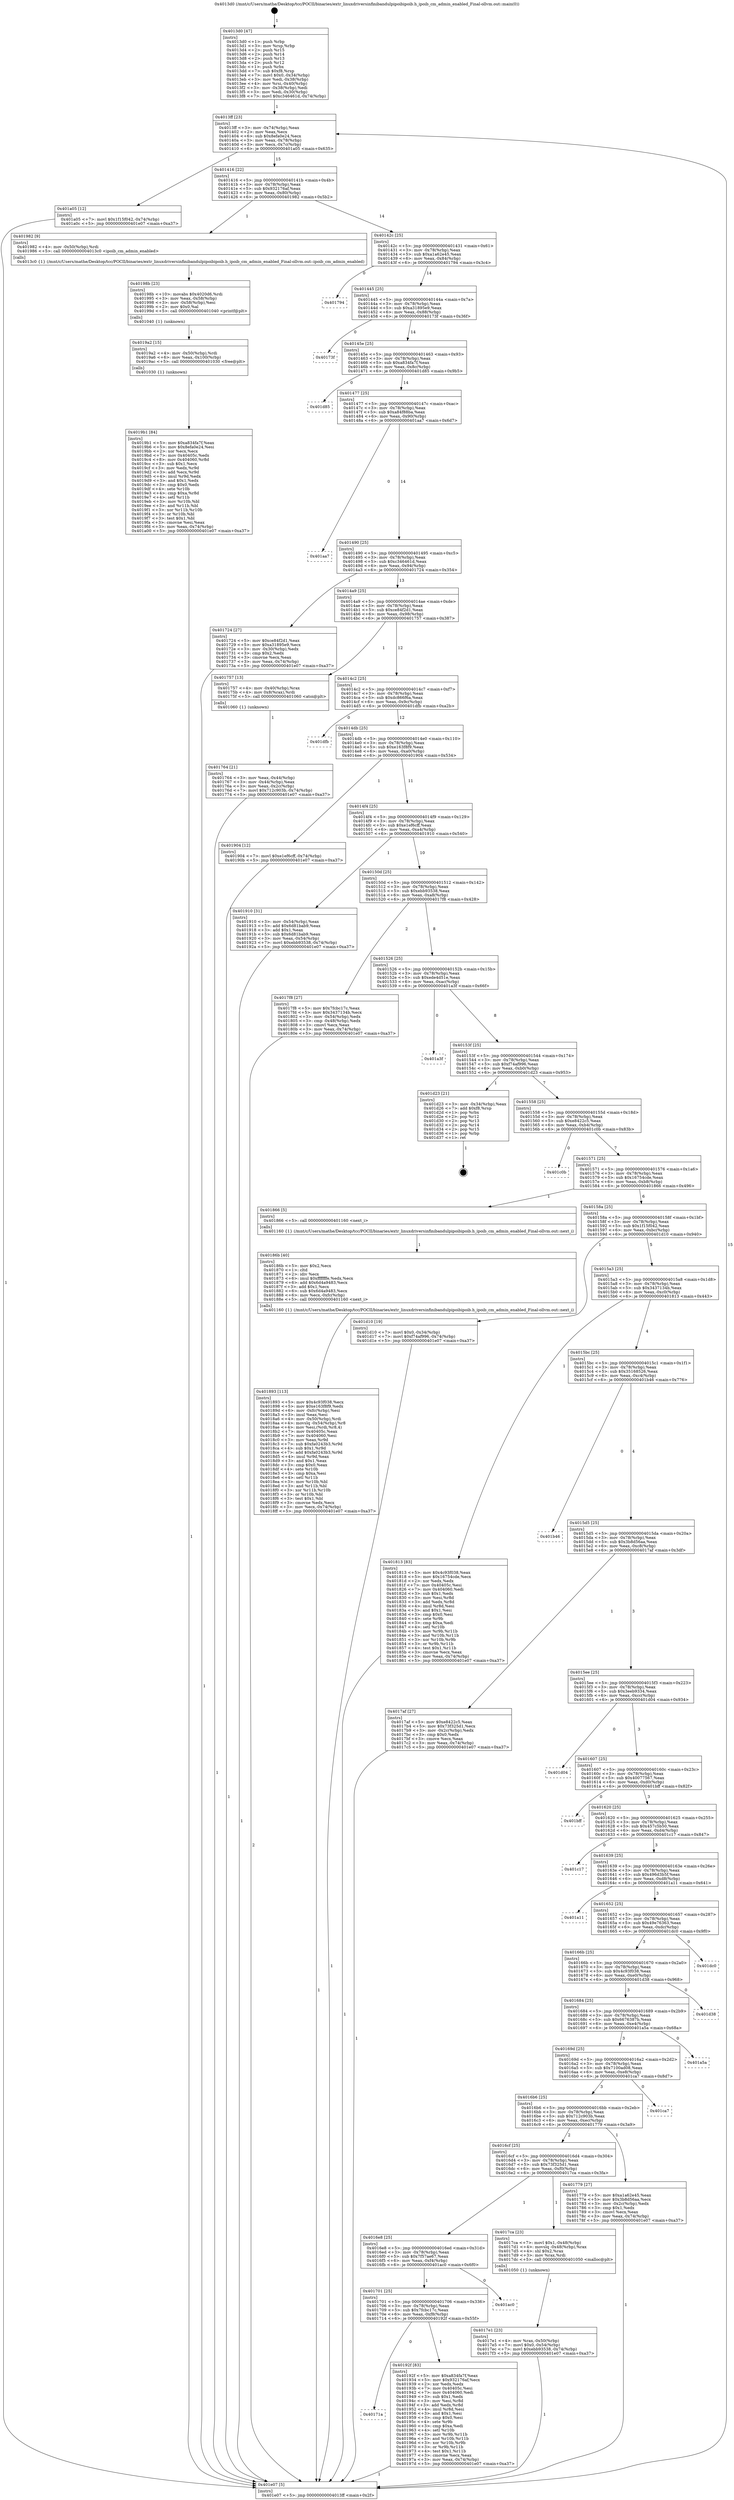 digraph "0x4013d0" {
  label = "0x4013d0 (/mnt/c/Users/mathe/Desktop/tcc/POCII/binaries/extr_linuxdriversinfinibandulpipoibipoib.h_ipoib_cm_admin_enabled_Final-ollvm.out::main(0))"
  labelloc = "t"
  node[shape=record]

  Entry [label="",width=0.3,height=0.3,shape=circle,fillcolor=black,style=filled]
  "0x4013ff" [label="{
     0x4013ff [23]\l
     | [instrs]\l
     &nbsp;&nbsp;0x4013ff \<+3\>: mov -0x74(%rbp),%eax\l
     &nbsp;&nbsp;0x401402 \<+2\>: mov %eax,%ecx\l
     &nbsp;&nbsp;0x401404 \<+6\>: sub $0x8efa0e24,%ecx\l
     &nbsp;&nbsp;0x40140a \<+3\>: mov %eax,-0x78(%rbp)\l
     &nbsp;&nbsp;0x40140d \<+3\>: mov %ecx,-0x7c(%rbp)\l
     &nbsp;&nbsp;0x401410 \<+6\>: je 0000000000401a05 \<main+0x635\>\l
  }"]
  "0x401a05" [label="{
     0x401a05 [12]\l
     | [instrs]\l
     &nbsp;&nbsp;0x401a05 \<+7\>: movl $0x1f15f042,-0x74(%rbp)\l
     &nbsp;&nbsp;0x401a0c \<+5\>: jmp 0000000000401e07 \<main+0xa37\>\l
  }"]
  "0x401416" [label="{
     0x401416 [22]\l
     | [instrs]\l
     &nbsp;&nbsp;0x401416 \<+5\>: jmp 000000000040141b \<main+0x4b\>\l
     &nbsp;&nbsp;0x40141b \<+3\>: mov -0x78(%rbp),%eax\l
     &nbsp;&nbsp;0x40141e \<+5\>: sub $0x932176af,%eax\l
     &nbsp;&nbsp;0x401423 \<+3\>: mov %eax,-0x80(%rbp)\l
     &nbsp;&nbsp;0x401426 \<+6\>: je 0000000000401982 \<main+0x5b2\>\l
  }"]
  Exit [label="",width=0.3,height=0.3,shape=circle,fillcolor=black,style=filled,peripheries=2]
  "0x401982" [label="{
     0x401982 [9]\l
     | [instrs]\l
     &nbsp;&nbsp;0x401982 \<+4\>: mov -0x50(%rbp),%rdi\l
     &nbsp;&nbsp;0x401986 \<+5\>: call 00000000004013c0 \<ipoib_cm_admin_enabled\>\l
     | [calls]\l
     &nbsp;&nbsp;0x4013c0 \{1\} (/mnt/c/Users/mathe/Desktop/tcc/POCII/binaries/extr_linuxdriversinfinibandulpipoibipoib.h_ipoib_cm_admin_enabled_Final-ollvm.out::ipoib_cm_admin_enabled)\l
  }"]
  "0x40142c" [label="{
     0x40142c [25]\l
     | [instrs]\l
     &nbsp;&nbsp;0x40142c \<+5\>: jmp 0000000000401431 \<main+0x61\>\l
     &nbsp;&nbsp;0x401431 \<+3\>: mov -0x78(%rbp),%eax\l
     &nbsp;&nbsp;0x401434 \<+5\>: sub $0xa1a62e45,%eax\l
     &nbsp;&nbsp;0x401439 \<+6\>: mov %eax,-0x84(%rbp)\l
     &nbsp;&nbsp;0x40143f \<+6\>: je 0000000000401794 \<main+0x3c4\>\l
  }"]
  "0x4019b1" [label="{
     0x4019b1 [84]\l
     | [instrs]\l
     &nbsp;&nbsp;0x4019b1 \<+5\>: mov $0xa834fa7f,%eax\l
     &nbsp;&nbsp;0x4019b6 \<+5\>: mov $0x8efa0e24,%esi\l
     &nbsp;&nbsp;0x4019bb \<+2\>: xor %ecx,%ecx\l
     &nbsp;&nbsp;0x4019bd \<+7\>: mov 0x40405c,%edx\l
     &nbsp;&nbsp;0x4019c4 \<+8\>: mov 0x404060,%r8d\l
     &nbsp;&nbsp;0x4019cc \<+3\>: sub $0x1,%ecx\l
     &nbsp;&nbsp;0x4019cf \<+3\>: mov %edx,%r9d\l
     &nbsp;&nbsp;0x4019d2 \<+3\>: add %ecx,%r9d\l
     &nbsp;&nbsp;0x4019d5 \<+4\>: imul %r9d,%edx\l
     &nbsp;&nbsp;0x4019d9 \<+3\>: and $0x1,%edx\l
     &nbsp;&nbsp;0x4019dc \<+3\>: cmp $0x0,%edx\l
     &nbsp;&nbsp;0x4019df \<+4\>: sete %r10b\l
     &nbsp;&nbsp;0x4019e3 \<+4\>: cmp $0xa,%r8d\l
     &nbsp;&nbsp;0x4019e7 \<+4\>: setl %r11b\l
     &nbsp;&nbsp;0x4019eb \<+3\>: mov %r10b,%bl\l
     &nbsp;&nbsp;0x4019ee \<+3\>: and %r11b,%bl\l
     &nbsp;&nbsp;0x4019f1 \<+3\>: xor %r11b,%r10b\l
     &nbsp;&nbsp;0x4019f4 \<+3\>: or %r10b,%bl\l
     &nbsp;&nbsp;0x4019f7 \<+3\>: test $0x1,%bl\l
     &nbsp;&nbsp;0x4019fa \<+3\>: cmovne %esi,%eax\l
     &nbsp;&nbsp;0x4019fd \<+3\>: mov %eax,-0x74(%rbp)\l
     &nbsp;&nbsp;0x401a00 \<+5\>: jmp 0000000000401e07 \<main+0xa37\>\l
  }"]
  "0x401794" [label="{
     0x401794\l
  }", style=dashed]
  "0x401445" [label="{
     0x401445 [25]\l
     | [instrs]\l
     &nbsp;&nbsp;0x401445 \<+5\>: jmp 000000000040144a \<main+0x7a\>\l
     &nbsp;&nbsp;0x40144a \<+3\>: mov -0x78(%rbp),%eax\l
     &nbsp;&nbsp;0x40144d \<+5\>: sub $0xa31895e9,%eax\l
     &nbsp;&nbsp;0x401452 \<+6\>: mov %eax,-0x88(%rbp)\l
     &nbsp;&nbsp;0x401458 \<+6\>: je 000000000040173f \<main+0x36f\>\l
  }"]
  "0x4019a2" [label="{
     0x4019a2 [15]\l
     | [instrs]\l
     &nbsp;&nbsp;0x4019a2 \<+4\>: mov -0x50(%rbp),%rdi\l
     &nbsp;&nbsp;0x4019a6 \<+6\>: mov %eax,-0x100(%rbp)\l
     &nbsp;&nbsp;0x4019ac \<+5\>: call 0000000000401030 \<free@plt\>\l
     | [calls]\l
     &nbsp;&nbsp;0x401030 \{1\} (unknown)\l
  }"]
  "0x40173f" [label="{
     0x40173f\l
  }", style=dashed]
  "0x40145e" [label="{
     0x40145e [25]\l
     | [instrs]\l
     &nbsp;&nbsp;0x40145e \<+5\>: jmp 0000000000401463 \<main+0x93\>\l
     &nbsp;&nbsp;0x401463 \<+3\>: mov -0x78(%rbp),%eax\l
     &nbsp;&nbsp;0x401466 \<+5\>: sub $0xa834fa7f,%eax\l
     &nbsp;&nbsp;0x40146b \<+6\>: mov %eax,-0x8c(%rbp)\l
     &nbsp;&nbsp;0x401471 \<+6\>: je 0000000000401d85 \<main+0x9b5\>\l
  }"]
  "0x40198b" [label="{
     0x40198b [23]\l
     | [instrs]\l
     &nbsp;&nbsp;0x40198b \<+10\>: movabs $0x4020d6,%rdi\l
     &nbsp;&nbsp;0x401995 \<+3\>: mov %eax,-0x58(%rbp)\l
     &nbsp;&nbsp;0x401998 \<+3\>: mov -0x58(%rbp),%esi\l
     &nbsp;&nbsp;0x40199b \<+2\>: mov $0x0,%al\l
     &nbsp;&nbsp;0x40199d \<+5\>: call 0000000000401040 \<printf@plt\>\l
     | [calls]\l
     &nbsp;&nbsp;0x401040 \{1\} (unknown)\l
  }"]
  "0x401d85" [label="{
     0x401d85\l
  }", style=dashed]
  "0x401477" [label="{
     0x401477 [25]\l
     | [instrs]\l
     &nbsp;&nbsp;0x401477 \<+5\>: jmp 000000000040147c \<main+0xac\>\l
     &nbsp;&nbsp;0x40147c \<+3\>: mov -0x78(%rbp),%eax\l
     &nbsp;&nbsp;0x40147f \<+5\>: sub $0xa84f88ba,%eax\l
     &nbsp;&nbsp;0x401484 \<+6\>: mov %eax,-0x90(%rbp)\l
     &nbsp;&nbsp;0x40148a \<+6\>: je 0000000000401aa7 \<main+0x6d7\>\l
  }"]
  "0x40171a" [label="{
     0x40171a\l
  }", style=dashed]
  "0x401aa7" [label="{
     0x401aa7\l
  }", style=dashed]
  "0x401490" [label="{
     0x401490 [25]\l
     | [instrs]\l
     &nbsp;&nbsp;0x401490 \<+5\>: jmp 0000000000401495 \<main+0xc5\>\l
     &nbsp;&nbsp;0x401495 \<+3\>: mov -0x78(%rbp),%eax\l
     &nbsp;&nbsp;0x401498 \<+5\>: sub $0xc346461d,%eax\l
     &nbsp;&nbsp;0x40149d \<+6\>: mov %eax,-0x94(%rbp)\l
     &nbsp;&nbsp;0x4014a3 \<+6\>: je 0000000000401724 \<main+0x354\>\l
  }"]
  "0x40192f" [label="{
     0x40192f [83]\l
     | [instrs]\l
     &nbsp;&nbsp;0x40192f \<+5\>: mov $0xa834fa7f,%eax\l
     &nbsp;&nbsp;0x401934 \<+5\>: mov $0x932176af,%ecx\l
     &nbsp;&nbsp;0x401939 \<+2\>: xor %edx,%edx\l
     &nbsp;&nbsp;0x40193b \<+7\>: mov 0x40405c,%esi\l
     &nbsp;&nbsp;0x401942 \<+7\>: mov 0x404060,%edi\l
     &nbsp;&nbsp;0x401949 \<+3\>: sub $0x1,%edx\l
     &nbsp;&nbsp;0x40194c \<+3\>: mov %esi,%r8d\l
     &nbsp;&nbsp;0x40194f \<+3\>: add %edx,%r8d\l
     &nbsp;&nbsp;0x401952 \<+4\>: imul %r8d,%esi\l
     &nbsp;&nbsp;0x401956 \<+3\>: and $0x1,%esi\l
     &nbsp;&nbsp;0x401959 \<+3\>: cmp $0x0,%esi\l
     &nbsp;&nbsp;0x40195c \<+4\>: sete %r9b\l
     &nbsp;&nbsp;0x401960 \<+3\>: cmp $0xa,%edi\l
     &nbsp;&nbsp;0x401963 \<+4\>: setl %r10b\l
     &nbsp;&nbsp;0x401967 \<+3\>: mov %r9b,%r11b\l
     &nbsp;&nbsp;0x40196a \<+3\>: and %r10b,%r11b\l
     &nbsp;&nbsp;0x40196d \<+3\>: xor %r10b,%r9b\l
     &nbsp;&nbsp;0x401970 \<+3\>: or %r9b,%r11b\l
     &nbsp;&nbsp;0x401973 \<+4\>: test $0x1,%r11b\l
     &nbsp;&nbsp;0x401977 \<+3\>: cmovne %ecx,%eax\l
     &nbsp;&nbsp;0x40197a \<+3\>: mov %eax,-0x74(%rbp)\l
     &nbsp;&nbsp;0x40197d \<+5\>: jmp 0000000000401e07 \<main+0xa37\>\l
  }"]
  "0x401724" [label="{
     0x401724 [27]\l
     | [instrs]\l
     &nbsp;&nbsp;0x401724 \<+5\>: mov $0xce84f2d1,%eax\l
     &nbsp;&nbsp;0x401729 \<+5\>: mov $0xa31895e9,%ecx\l
     &nbsp;&nbsp;0x40172e \<+3\>: mov -0x30(%rbp),%edx\l
     &nbsp;&nbsp;0x401731 \<+3\>: cmp $0x2,%edx\l
     &nbsp;&nbsp;0x401734 \<+3\>: cmovne %ecx,%eax\l
     &nbsp;&nbsp;0x401737 \<+3\>: mov %eax,-0x74(%rbp)\l
     &nbsp;&nbsp;0x40173a \<+5\>: jmp 0000000000401e07 \<main+0xa37\>\l
  }"]
  "0x4014a9" [label="{
     0x4014a9 [25]\l
     | [instrs]\l
     &nbsp;&nbsp;0x4014a9 \<+5\>: jmp 00000000004014ae \<main+0xde\>\l
     &nbsp;&nbsp;0x4014ae \<+3\>: mov -0x78(%rbp),%eax\l
     &nbsp;&nbsp;0x4014b1 \<+5\>: sub $0xce84f2d1,%eax\l
     &nbsp;&nbsp;0x4014b6 \<+6\>: mov %eax,-0x98(%rbp)\l
     &nbsp;&nbsp;0x4014bc \<+6\>: je 0000000000401757 \<main+0x387\>\l
  }"]
  "0x401e07" [label="{
     0x401e07 [5]\l
     | [instrs]\l
     &nbsp;&nbsp;0x401e07 \<+5\>: jmp 00000000004013ff \<main+0x2f\>\l
  }"]
  "0x4013d0" [label="{
     0x4013d0 [47]\l
     | [instrs]\l
     &nbsp;&nbsp;0x4013d0 \<+1\>: push %rbp\l
     &nbsp;&nbsp;0x4013d1 \<+3\>: mov %rsp,%rbp\l
     &nbsp;&nbsp;0x4013d4 \<+2\>: push %r15\l
     &nbsp;&nbsp;0x4013d6 \<+2\>: push %r14\l
     &nbsp;&nbsp;0x4013d8 \<+2\>: push %r13\l
     &nbsp;&nbsp;0x4013da \<+2\>: push %r12\l
     &nbsp;&nbsp;0x4013dc \<+1\>: push %rbx\l
     &nbsp;&nbsp;0x4013dd \<+7\>: sub $0xf8,%rsp\l
     &nbsp;&nbsp;0x4013e4 \<+7\>: movl $0x0,-0x34(%rbp)\l
     &nbsp;&nbsp;0x4013eb \<+3\>: mov %edi,-0x38(%rbp)\l
     &nbsp;&nbsp;0x4013ee \<+4\>: mov %rsi,-0x40(%rbp)\l
     &nbsp;&nbsp;0x4013f2 \<+3\>: mov -0x38(%rbp),%edi\l
     &nbsp;&nbsp;0x4013f5 \<+3\>: mov %edi,-0x30(%rbp)\l
     &nbsp;&nbsp;0x4013f8 \<+7\>: movl $0xc346461d,-0x74(%rbp)\l
  }"]
  "0x401701" [label="{
     0x401701 [25]\l
     | [instrs]\l
     &nbsp;&nbsp;0x401701 \<+5\>: jmp 0000000000401706 \<main+0x336\>\l
     &nbsp;&nbsp;0x401706 \<+3\>: mov -0x78(%rbp),%eax\l
     &nbsp;&nbsp;0x401709 \<+5\>: sub $0x7fcbc17c,%eax\l
     &nbsp;&nbsp;0x40170e \<+6\>: mov %eax,-0xf8(%rbp)\l
     &nbsp;&nbsp;0x401714 \<+6\>: je 000000000040192f \<main+0x55f\>\l
  }"]
  "0x401757" [label="{
     0x401757 [13]\l
     | [instrs]\l
     &nbsp;&nbsp;0x401757 \<+4\>: mov -0x40(%rbp),%rax\l
     &nbsp;&nbsp;0x40175b \<+4\>: mov 0x8(%rax),%rdi\l
     &nbsp;&nbsp;0x40175f \<+5\>: call 0000000000401060 \<atoi@plt\>\l
     | [calls]\l
     &nbsp;&nbsp;0x401060 \{1\} (unknown)\l
  }"]
  "0x4014c2" [label="{
     0x4014c2 [25]\l
     | [instrs]\l
     &nbsp;&nbsp;0x4014c2 \<+5\>: jmp 00000000004014c7 \<main+0xf7\>\l
     &nbsp;&nbsp;0x4014c7 \<+3\>: mov -0x78(%rbp),%eax\l
     &nbsp;&nbsp;0x4014ca \<+5\>: sub $0xdc866f6a,%eax\l
     &nbsp;&nbsp;0x4014cf \<+6\>: mov %eax,-0x9c(%rbp)\l
     &nbsp;&nbsp;0x4014d5 \<+6\>: je 0000000000401dfb \<main+0xa2b\>\l
  }"]
  "0x401764" [label="{
     0x401764 [21]\l
     | [instrs]\l
     &nbsp;&nbsp;0x401764 \<+3\>: mov %eax,-0x44(%rbp)\l
     &nbsp;&nbsp;0x401767 \<+3\>: mov -0x44(%rbp),%eax\l
     &nbsp;&nbsp;0x40176a \<+3\>: mov %eax,-0x2c(%rbp)\l
     &nbsp;&nbsp;0x40176d \<+7\>: movl $0x712c903b,-0x74(%rbp)\l
     &nbsp;&nbsp;0x401774 \<+5\>: jmp 0000000000401e07 \<main+0xa37\>\l
  }"]
  "0x401ac0" [label="{
     0x401ac0\l
  }", style=dashed]
  "0x401dfb" [label="{
     0x401dfb\l
  }", style=dashed]
  "0x4014db" [label="{
     0x4014db [25]\l
     | [instrs]\l
     &nbsp;&nbsp;0x4014db \<+5\>: jmp 00000000004014e0 \<main+0x110\>\l
     &nbsp;&nbsp;0x4014e0 \<+3\>: mov -0x78(%rbp),%eax\l
     &nbsp;&nbsp;0x4014e3 \<+5\>: sub $0xe163f8f9,%eax\l
     &nbsp;&nbsp;0x4014e8 \<+6\>: mov %eax,-0xa0(%rbp)\l
     &nbsp;&nbsp;0x4014ee \<+6\>: je 0000000000401904 \<main+0x534\>\l
  }"]
  "0x401893" [label="{
     0x401893 [113]\l
     | [instrs]\l
     &nbsp;&nbsp;0x401893 \<+5\>: mov $0x4c93f038,%ecx\l
     &nbsp;&nbsp;0x401898 \<+5\>: mov $0xe163f8f9,%edx\l
     &nbsp;&nbsp;0x40189d \<+6\>: mov -0xfc(%rbp),%esi\l
     &nbsp;&nbsp;0x4018a3 \<+3\>: imul %eax,%esi\l
     &nbsp;&nbsp;0x4018a6 \<+4\>: mov -0x50(%rbp),%rdi\l
     &nbsp;&nbsp;0x4018aa \<+4\>: movslq -0x54(%rbp),%r8\l
     &nbsp;&nbsp;0x4018ae \<+4\>: mov %esi,(%rdi,%r8,4)\l
     &nbsp;&nbsp;0x4018b2 \<+7\>: mov 0x40405c,%eax\l
     &nbsp;&nbsp;0x4018b9 \<+7\>: mov 0x404060,%esi\l
     &nbsp;&nbsp;0x4018c0 \<+3\>: mov %eax,%r9d\l
     &nbsp;&nbsp;0x4018c3 \<+7\>: sub $0xfa0243b3,%r9d\l
     &nbsp;&nbsp;0x4018ca \<+4\>: sub $0x1,%r9d\l
     &nbsp;&nbsp;0x4018ce \<+7\>: add $0xfa0243b3,%r9d\l
     &nbsp;&nbsp;0x4018d5 \<+4\>: imul %r9d,%eax\l
     &nbsp;&nbsp;0x4018d9 \<+3\>: and $0x1,%eax\l
     &nbsp;&nbsp;0x4018dc \<+3\>: cmp $0x0,%eax\l
     &nbsp;&nbsp;0x4018df \<+4\>: sete %r10b\l
     &nbsp;&nbsp;0x4018e3 \<+3\>: cmp $0xa,%esi\l
     &nbsp;&nbsp;0x4018e6 \<+4\>: setl %r11b\l
     &nbsp;&nbsp;0x4018ea \<+3\>: mov %r10b,%bl\l
     &nbsp;&nbsp;0x4018ed \<+3\>: and %r11b,%bl\l
     &nbsp;&nbsp;0x4018f0 \<+3\>: xor %r11b,%r10b\l
     &nbsp;&nbsp;0x4018f3 \<+3\>: or %r10b,%bl\l
     &nbsp;&nbsp;0x4018f6 \<+3\>: test $0x1,%bl\l
     &nbsp;&nbsp;0x4018f9 \<+3\>: cmovne %edx,%ecx\l
     &nbsp;&nbsp;0x4018fc \<+3\>: mov %ecx,-0x74(%rbp)\l
     &nbsp;&nbsp;0x4018ff \<+5\>: jmp 0000000000401e07 \<main+0xa37\>\l
  }"]
  "0x401904" [label="{
     0x401904 [12]\l
     | [instrs]\l
     &nbsp;&nbsp;0x401904 \<+7\>: movl $0xe1ef6cff,-0x74(%rbp)\l
     &nbsp;&nbsp;0x40190b \<+5\>: jmp 0000000000401e07 \<main+0xa37\>\l
  }"]
  "0x4014f4" [label="{
     0x4014f4 [25]\l
     | [instrs]\l
     &nbsp;&nbsp;0x4014f4 \<+5\>: jmp 00000000004014f9 \<main+0x129\>\l
     &nbsp;&nbsp;0x4014f9 \<+3\>: mov -0x78(%rbp),%eax\l
     &nbsp;&nbsp;0x4014fc \<+5\>: sub $0xe1ef6cff,%eax\l
     &nbsp;&nbsp;0x401501 \<+6\>: mov %eax,-0xa4(%rbp)\l
     &nbsp;&nbsp;0x401507 \<+6\>: je 0000000000401910 \<main+0x540\>\l
  }"]
  "0x40186b" [label="{
     0x40186b [40]\l
     | [instrs]\l
     &nbsp;&nbsp;0x40186b \<+5\>: mov $0x2,%ecx\l
     &nbsp;&nbsp;0x401870 \<+1\>: cltd\l
     &nbsp;&nbsp;0x401871 \<+2\>: idiv %ecx\l
     &nbsp;&nbsp;0x401873 \<+6\>: imul $0xfffffffe,%edx,%ecx\l
     &nbsp;&nbsp;0x401879 \<+6\>: add $0x6d4a9483,%ecx\l
     &nbsp;&nbsp;0x40187f \<+3\>: add $0x1,%ecx\l
     &nbsp;&nbsp;0x401882 \<+6\>: sub $0x6d4a9483,%ecx\l
     &nbsp;&nbsp;0x401888 \<+6\>: mov %ecx,-0xfc(%rbp)\l
     &nbsp;&nbsp;0x40188e \<+5\>: call 0000000000401160 \<next_i\>\l
     | [calls]\l
     &nbsp;&nbsp;0x401160 \{1\} (/mnt/c/Users/mathe/Desktop/tcc/POCII/binaries/extr_linuxdriversinfinibandulpipoibipoib.h_ipoib_cm_admin_enabled_Final-ollvm.out::next_i)\l
  }"]
  "0x401910" [label="{
     0x401910 [31]\l
     | [instrs]\l
     &nbsp;&nbsp;0x401910 \<+3\>: mov -0x54(%rbp),%eax\l
     &nbsp;&nbsp;0x401913 \<+5\>: add $0x6d81bab9,%eax\l
     &nbsp;&nbsp;0x401918 \<+3\>: add $0x1,%eax\l
     &nbsp;&nbsp;0x40191b \<+5\>: sub $0x6d81bab9,%eax\l
     &nbsp;&nbsp;0x401920 \<+3\>: mov %eax,-0x54(%rbp)\l
     &nbsp;&nbsp;0x401923 \<+7\>: movl $0xebb93538,-0x74(%rbp)\l
     &nbsp;&nbsp;0x40192a \<+5\>: jmp 0000000000401e07 \<main+0xa37\>\l
  }"]
  "0x40150d" [label="{
     0x40150d [25]\l
     | [instrs]\l
     &nbsp;&nbsp;0x40150d \<+5\>: jmp 0000000000401512 \<main+0x142\>\l
     &nbsp;&nbsp;0x401512 \<+3\>: mov -0x78(%rbp),%eax\l
     &nbsp;&nbsp;0x401515 \<+5\>: sub $0xebb93538,%eax\l
     &nbsp;&nbsp;0x40151a \<+6\>: mov %eax,-0xa8(%rbp)\l
     &nbsp;&nbsp;0x401520 \<+6\>: je 00000000004017f8 \<main+0x428\>\l
  }"]
  "0x4017e1" [label="{
     0x4017e1 [23]\l
     | [instrs]\l
     &nbsp;&nbsp;0x4017e1 \<+4\>: mov %rax,-0x50(%rbp)\l
     &nbsp;&nbsp;0x4017e5 \<+7\>: movl $0x0,-0x54(%rbp)\l
     &nbsp;&nbsp;0x4017ec \<+7\>: movl $0xebb93538,-0x74(%rbp)\l
     &nbsp;&nbsp;0x4017f3 \<+5\>: jmp 0000000000401e07 \<main+0xa37\>\l
  }"]
  "0x4017f8" [label="{
     0x4017f8 [27]\l
     | [instrs]\l
     &nbsp;&nbsp;0x4017f8 \<+5\>: mov $0x7fcbc17c,%eax\l
     &nbsp;&nbsp;0x4017fd \<+5\>: mov $0x3437134b,%ecx\l
     &nbsp;&nbsp;0x401802 \<+3\>: mov -0x54(%rbp),%edx\l
     &nbsp;&nbsp;0x401805 \<+3\>: cmp -0x48(%rbp),%edx\l
     &nbsp;&nbsp;0x401808 \<+3\>: cmovl %ecx,%eax\l
     &nbsp;&nbsp;0x40180b \<+3\>: mov %eax,-0x74(%rbp)\l
     &nbsp;&nbsp;0x40180e \<+5\>: jmp 0000000000401e07 \<main+0xa37\>\l
  }"]
  "0x401526" [label="{
     0x401526 [25]\l
     | [instrs]\l
     &nbsp;&nbsp;0x401526 \<+5\>: jmp 000000000040152b \<main+0x15b\>\l
     &nbsp;&nbsp;0x40152b \<+3\>: mov -0x78(%rbp),%eax\l
     &nbsp;&nbsp;0x40152e \<+5\>: sub $0xede4d51e,%eax\l
     &nbsp;&nbsp;0x401533 \<+6\>: mov %eax,-0xac(%rbp)\l
     &nbsp;&nbsp;0x401539 \<+6\>: je 0000000000401a3f \<main+0x66f\>\l
  }"]
  "0x4016e8" [label="{
     0x4016e8 [25]\l
     | [instrs]\l
     &nbsp;&nbsp;0x4016e8 \<+5\>: jmp 00000000004016ed \<main+0x31d\>\l
     &nbsp;&nbsp;0x4016ed \<+3\>: mov -0x78(%rbp),%eax\l
     &nbsp;&nbsp;0x4016f0 \<+5\>: sub $0x7f57ae67,%eax\l
     &nbsp;&nbsp;0x4016f5 \<+6\>: mov %eax,-0xf4(%rbp)\l
     &nbsp;&nbsp;0x4016fb \<+6\>: je 0000000000401ac0 \<main+0x6f0\>\l
  }"]
  "0x401a3f" [label="{
     0x401a3f\l
  }", style=dashed]
  "0x40153f" [label="{
     0x40153f [25]\l
     | [instrs]\l
     &nbsp;&nbsp;0x40153f \<+5\>: jmp 0000000000401544 \<main+0x174\>\l
     &nbsp;&nbsp;0x401544 \<+3\>: mov -0x78(%rbp),%eax\l
     &nbsp;&nbsp;0x401547 \<+5\>: sub $0xf74af996,%eax\l
     &nbsp;&nbsp;0x40154c \<+6\>: mov %eax,-0xb0(%rbp)\l
     &nbsp;&nbsp;0x401552 \<+6\>: je 0000000000401d23 \<main+0x953\>\l
  }"]
  "0x4017ca" [label="{
     0x4017ca [23]\l
     | [instrs]\l
     &nbsp;&nbsp;0x4017ca \<+7\>: movl $0x1,-0x48(%rbp)\l
     &nbsp;&nbsp;0x4017d1 \<+4\>: movslq -0x48(%rbp),%rax\l
     &nbsp;&nbsp;0x4017d5 \<+4\>: shl $0x2,%rax\l
     &nbsp;&nbsp;0x4017d9 \<+3\>: mov %rax,%rdi\l
     &nbsp;&nbsp;0x4017dc \<+5\>: call 0000000000401050 \<malloc@plt\>\l
     | [calls]\l
     &nbsp;&nbsp;0x401050 \{1\} (unknown)\l
  }"]
  "0x401d23" [label="{
     0x401d23 [21]\l
     | [instrs]\l
     &nbsp;&nbsp;0x401d23 \<+3\>: mov -0x34(%rbp),%eax\l
     &nbsp;&nbsp;0x401d26 \<+7\>: add $0xf8,%rsp\l
     &nbsp;&nbsp;0x401d2d \<+1\>: pop %rbx\l
     &nbsp;&nbsp;0x401d2e \<+2\>: pop %r12\l
     &nbsp;&nbsp;0x401d30 \<+2\>: pop %r13\l
     &nbsp;&nbsp;0x401d32 \<+2\>: pop %r14\l
     &nbsp;&nbsp;0x401d34 \<+2\>: pop %r15\l
     &nbsp;&nbsp;0x401d36 \<+1\>: pop %rbp\l
     &nbsp;&nbsp;0x401d37 \<+1\>: ret\l
  }"]
  "0x401558" [label="{
     0x401558 [25]\l
     | [instrs]\l
     &nbsp;&nbsp;0x401558 \<+5\>: jmp 000000000040155d \<main+0x18d\>\l
     &nbsp;&nbsp;0x40155d \<+3\>: mov -0x78(%rbp),%eax\l
     &nbsp;&nbsp;0x401560 \<+5\>: sub $0xe8422c5,%eax\l
     &nbsp;&nbsp;0x401565 \<+6\>: mov %eax,-0xb4(%rbp)\l
     &nbsp;&nbsp;0x40156b \<+6\>: je 0000000000401c0b \<main+0x83b\>\l
  }"]
  "0x4016cf" [label="{
     0x4016cf [25]\l
     | [instrs]\l
     &nbsp;&nbsp;0x4016cf \<+5\>: jmp 00000000004016d4 \<main+0x304\>\l
     &nbsp;&nbsp;0x4016d4 \<+3\>: mov -0x78(%rbp),%eax\l
     &nbsp;&nbsp;0x4016d7 \<+5\>: sub $0x73f325d1,%eax\l
     &nbsp;&nbsp;0x4016dc \<+6\>: mov %eax,-0xf0(%rbp)\l
     &nbsp;&nbsp;0x4016e2 \<+6\>: je 00000000004017ca \<main+0x3fa\>\l
  }"]
  "0x401c0b" [label="{
     0x401c0b\l
  }", style=dashed]
  "0x401571" [label="{
     0x401571 [25]\l
     | [instrs]\l
     &nbsp;&nbsp;0x401571 \<+5\>: jmp 0000000000401576 \<main+0x1a6\>\l
     &nbsp;&nbsp;0x401576 \<+3\>: mov -0x78(%rbp),%eax\l
     &nbsp;&nbsp;0x401579 \<+5\>: sub $0x16754cde,%eax\l
     &nbsp;&nbsp;0x40157e \<+6\>: mov %eax,-0xb8(%rbp)\l
     &nbsp;&nbsp;0x401584 \<+6\>: je 0000000000401866 \<main+0x496\>\l
  }"]
  "0x401779" [label="{
     0x401779 [27]\l
     | [instrs]\l
     &nbsp;&nbsp;0x401779 \<+5\>: mov $0xa1a62e45,%eax\l
     &nbsp;&nbsp;0x40177e \<+5\>: mov $0x3b8d56aa,%ecx\l
     &nbsp;&nbsp;0x401783 \<+3\>: mov -0x2c(%rbp),%edx\l
     &nbsp;&nbsp;0x401786 \<+3\>: cmp $0x1,%edx\l
     &nbsp;&nbsp;0x401789 \<+3\>: cmovl %ecx,%eax\l
     &nbsp;&nbsp;0x40178c \<+3\>: mov %eax,-0x74(%rbp)\l
     &nbsp;&nbsp;0x40178f \<+5\>: jmp 0000000000401e07 \<main+0xa37\>\l
  }"]
  "0x401866" [label="{
     0x401866 [5]\l
     | [instrs]\l
     &nbsp;&nbsp;0x401866 \<+5\>: call 0000000000401160 \<next_i\>\l
     | [calls]\l
     &nbsp;&nbsp;0x401160 \{1\} (/mnt/c/Users/mathe/Desktop/tcc/POCII/binaries/extr_linuxdriversinfinibandulpipoibipoib.h_ipoib_cm_admin_enabled_Final-ollvm.out::next_i)\l
  }"]
  "0x40158a" [label="{
     0x40158a [25]\l
     | [instrs]\l
     &nbsp;&nbsp;0x40158a \<+5\>: jmp 000000000040158f \<main+0x1bf\>\l
     &nbsp;&nbsp;0x40158f \<+3\>: mov -0x78(%rbp),%eax\l
     &nbsp;&nbsp;0x401592 \<+5\>: sub $0x1f15f042,%eax\l
     &nbsp;&nbsp;0x401597 \<+6\>: mov %eax,-0xbc(%rbp)\l
     &nbsp;&nbsp;0x40159d \<+6\>: je 0000000000401d10 \<main+0x940\>\l
  }"]
  "0x4016b6" [label="{
     0x4016b6 [25]\l
     | [instrs]\l
     &nbsp;&nbsp;0x4016b6 \<+5\>: jmp 00000000004016bb \<main+0x2eb\>\l
     &nbsp;&nbsp;0x4016bb \<+3\>: mov -0x78(%rbp),%eax\l
     &nbsp;&nbsp;0x4016be \<+5\>: sub $0x712c903b,%eax\l
     &nbsp;&nbsp;0x4016c3 \<+6\>: mov %eax,-0xec(%rbp)\l
     &nbsp;&nbsp;0x4016c9 \<+6\>: je 0000000000401779 \<main+0x3a9\>\l
  }"]
  "0x401d10" [label="{
     0x401d10 [19]\l
     | [instrs]\l
     &nbsp;&nbsp;0x401d10 \<+7\>: movl $0x0,-0x34(%rbp)\l
     &nbsp;&nbsp;0x401d17 \<+7\>: movl $0xf74af996,-0x74(%rbp)\l
     &nbsp;&nbsp;0x401d1e \<+5\>: jmp 0000000000401e07 \<main+0xa37\>\l
  }"]
  "0x4015a3" [label="{
     0x4015a3 [25]\l
     | [instrs]\l
     &nbsp;&nbsp;0x4015a3 \<+5\>: jmp 00000000004015a8 \<main+0x1d8\>\l
     &nbsp;&nbsp;0x4015a8 \<+3\>: mov -0x78(%rbp),%eax\l
     &nbsp;&nbsp;0x4015ab \<+5\>: sub $0x3437134b,%eax\l
     &nbsp;&nbsp;0x4015b0 \<+6\>: mov %eax,-0xc0(%rbp)\l
     &nbsp;&nbsp;0x4015b6 \<+6\>: je 0000000000401813 \<main+0x443\>\l
  }"]
  "0x401ca7" [label="{
     0x401ca7\l
  }", style=dashed]
  "0x401813" [label="{
     0x401813 [83]\l
     | [instrs]\l
     &nbsp;&nbsp;0x401813 \<+5\>: mov $0x4c93f038,%eax\l
     &nbsp;&nbsp;0x401818 \<+5\>: mov $0x16754cde,%ecx\l
     &nbsp;&nbsp;0x40181d \<+2\>: xor %edx,%edx\l
     &nbsp;&nbsp;0x40181f \<+7\>: mov 0x40405c,%esi\l
     &nbsp;&nbsp;0x401826 \<+7\>: mov 0x404060,%edi\l
     &nbsp;&nbsp;0x40182d \<+3\>: sub $0x1,%edx\l
     &nbsp;&nbsp;0x401830 \<+3\>: mov %esi,%r8d\l
     &nbsp;&nbsp;0x401833 \<+3\>: add %edx,%r8d\l
     &nbsp;&nbsp;0x401836 \<+4\>: imul %r8d,%esi\l
     &nbsp;&nbsp;0x40183a \<+3\>: and $0x1,%esi\l
     &nbsp;&nbsp;0x40183d \<+3\>: cmp $0x0,%esi\l
     &nbsp;&nbsp;0x401840 \<+4\>: sete %r9b\l
     &nbsp;&nbsp;0x401844 \<+3\>: cmp $0xa,%edi\l
     &nbsp;&nbsp;0x401847 \<+4\>: setl %r10b\l
     &nbsp;&nbsp;0x40184b \<+3\>: mov %r9b,%r11b\l
     &nbsp;&nbsp;0x40184e \<+3\>: and %r10b,%r11b\l
     &nbsp;&nbsp;0x401851 \<+3\>: xor %r10b,%r9b\l
     &nbsp;&nbsp;0x401854 \<+3\>: or %r9b,%r11b\l
     &nbsp;&nbsp;0x401857 \<+4\>: test $0x1,%r11b\l
     &nbsp;&nbsp;0x40185b \<+3\>: cmovne %ecx,%eax\l
     &nbsp;&nbsp;0x40185e \<+3\>: mov %eax,-0x74(%rbp)\l
     &nbsp;&nbsp;0x401861 \<+5\>: jmp 0000000000401e07 \<main+0xa37\>\l
  }"]
  "0x4015bc" [label="{
     0x4015bc [25]\l
     | [instrs]\l
     &nbsp;&nbsp;0x4015bc \<+5\>: jmp 00000000004015c1 \<main+0x1f1\>\l
     &nbsp;&nbsp;0x4015c1 \<+3\>: mov -0x78(%rbp),%eax\l
     &nbsp;&nbsp;0x4015c4 \<+5\>: sub $0x35168526,%eax\l
     &nbsp;&nbsp;0x4015c9 \<+6\>: mov %eax,-0xc4(%rbp)\l
     &nbsp;&nbsp;0x4015cf \<+6\>: je 0000000000401b46 \<main+0x776\>\l
  }"]
  "0x40169d" [label="{
     0x40169d [25]\l
     | [instrs]\l
     &nbsp;&nbsp;0x40169d \<+5\>: jmp 00000000004016a2 \<main+0x2d2\>\l
     &nbsp;&nbsp;0x4016a2 \<+3\>: mov -0x78(%rbp),%eax\l
     &nbsp;&nbsp;0x4016a5 \<+5\>: sub $0x7100ad08,%eax\l
     &nbsp;&nbsp;0x4016aa \<+6\>: mov %eax,-0xe8(%rbp)\l
     &nbsp;&nbsp;0x4016b0 \<+6\>: je 0000000000401ca7 \<main+0x8d7\>\l
  }"]
  "0x401b46" [label="{
     0x401b46\l
  }", style=dashed]
  "0x4015d5" [label="{
     0x4015d5 [25]\l
     | [instrs]\l
     &nbsp;&nbsp;0x4015d5 \<+5\>: jmp 00000000004015da \<main+0x20a\>\l
     &nbsp;&nbsp;0x4015da \<+3\>: mov -0x78(%rbp),%eax\l
     &nbsp;&nbsp;0x4015dd \<+5\>: sub $0x3b8d56aa,%eax\l
     &nbsp;&nbsp;0x4015e2 \<+6\>: mov %eax,-0xc8(%rbp)\l
     &nbsp;&nbsp;0x4015e8 \<+6\>: je 00000000004017af \<main+0x3df\>\l
  }"]
  "0x401a5a" [label="{
     0x401a5a\l
  }", style=dashed]
  "0x4017af" [label="{
     0x4017af [27]\l
     | [instrs]\l
     &nbsp;&nbsp;0x4017af \<+5\>: mov $0xe8422c5,%eax\l
     &nbsp;&nbsp;0x4017b4 \<+5\>: mov $0x73f325d1,%ecx\l
     &nbsp;&nbsp;0x4017b9 \<+3\>: mov -0x2c(%rbp),%edx\l
     &nbsp;&nbsp;0x4017bc \<+3\>: cmp $0x0,%edx\l
     &nbsp;&nbsp;0x4017bf \<+3\>: cmove %ecx,%eax\l
     &nbsp;&nbsp;0x4017c2 \<+3\>: mov %eax,-0x74(%rbp)\l
     &nbsp;&nbsp;0x4017c5 \<+5\>: jmp 0000000000401e07 \<main+0xa37\>\l
  }"]
  "0x4015ee" [label="{
     0x4015ee [25]\l
     | [instrs]\l
     &nbsp;&nbsp;0x4015ee \<+5\>: jmp 00000000004015f3 \<main+0x223\>\l
     &nbsp;&nbsp;0x4015f3 \<+3\>: mov -0x78(%rbp),%eax\l
     &nbsp;&nbsp;0x4015f6 \<+5\>: sub $0x3eeb9334,%eax\l
     &nbsp;&nbsp;0x4015fb \<+6\>: mov %eax,-0xcc(%rbp)\l
     &nbsp;&nbsp;0x401601 \<+6\>: je 0000000000401d04 \<main+0x934\>\l
  }"]
  "0x401684" [label="{
     0x401684 [25]\l
     | [instrs]\l
     &nbsp;&nbsp;0x401684 \<+5\>: jmp 0000000000401689 \<main+0x2b9\>\l
     &nbsp;&nbsp;0x401689 \<+3\>: mov -0x78(%rbp),%eax\l
     &nbsp;&nbsp;0x40168c \<+5\>: sub $0x6676387b,%eax\l
     &nbsp;&nbsp;0x401691 \<+6\>: mov %eax,-0xe4(%rbp)\l
     &nbsp;&nbsp;0x401697 \<+6\>: je 0000000000401a5a \<main+0x68a\>\l
  }"]
  "0x401d04" [label="{
     0x401d04\l
  }", style=dashed]
  "0x401607" [label="{
     0x401607 [25]\l
     | [instrs]\l
     &nbsp;&nbsp;0x401607 \<+5\>: jmp 000000000040160c \<main+0x23c\>\l
     &nbsp;&nbsp;0x40160c \<+3\>: mov -0x78(%rbp),%eax\l
     &nbsp;&nbsp;0x40160f \<+5\>: sub $0x40077567,%eax\l
     &nbsp;&nbsp;0x401614 \<+6\>: mov %eax,-0xd0(%rbp)\l
     &nbsp;&nbsp;0x40161a \<+6\>: je 0000000000401bff \<main+0x82f\>\l
  }"]
  "0x401d38" [label="{
     0x401d38\l
  }", style=dashed]
  "0x401bff" [label="{
     0x401bff\l
  }", style=dashed]
  "0x401620" [label="{
     0x401620 [25]\l
     | [instrs]\l
     &nbsp;&nbsp;0x401620 \<+5\>: jmp 0000000000401625 \<main+0x255\>\l
     &nbsp;&nbsp;0x401625 \<+3\>: mov -0x78(%rbp),%eax\l
     &nbsp;&nbsp;0x401628 \<+5\>: sub $0x457c5b50,%eax\l
     &nbsp;&nbsp;0x40162d \<+6\>: mov %eax,-0xd4(%rbp)\l
     &nbsp;&nbsp;0x401633 \<+6\>: je 0000000000401c17 \<main+0x847\>\l
  }"]
  "0x40166b" [label="{
     0x40166b [25]\l
     | [instrs]\l
     &nbsp;&nbsp;0x40166b \<+5\>: jmp 0000000000401670 \<main+0x2a0\>\l
     &nbsp;&nbsp;0x401670 \<+3\>: mov -0x78(%rbp),%eax\l
     &nbsp;&nbsp;0x401673 \<+5\>: sub $0x4c93f038,%eax\l
     &nbsp;&nbsp;0x401678 \<+6\>: mov %eax,-0xe0(%rbp)\l
     &nbsp;&nbsp;0x40167e \<+6\>: je 0000000000401d38 \<main+0x968\>\l
  }"]
  "0x401c17" [label="{
     0x401c17\l
  }", style=dashed]
  "0x401639" [label="{
     0x401639 [25]\l
     | [instrs]\l
     &nbsp;&nbsp;0x401639 \<+5\>: jmp 000000000040163e \<main+0x26e\>\l
     &nbsp;&nbsp;0x40163e \<+3\>: mov -0x78(%rbp),%eax\l
     &nbsp;&nbsp;0x401641 \<+5\>: sub $0x496d3b5f,%eax\l
     &nbsp;&nbsp;0x401646 \<+6\>: mov %eax,-0xd8(%rbp)\l
     &nbsp;&nbsp;0x40164c \<+6\>: je 0000000000401a11 \<main+0x641\>\l
  }"]
  "0x401dc0" [label="{
     0x401dc0\l
  }", style=dashed]
  "0x401a11" [label="{
     0x401a11\l
  }", style=dashed]
  "0x401652" [label="{
     0x401652 [25]\l
     | [instrs]\l
     &nbsp;&nbsp;0x401652 \<+5\>: jmp 0000000000401657 \<main+0x287\>\l
     &nbsp;&nbsp;0x401657 \<+3\>: mov -0x78(%rbp),%eax\l
     &nbsp;&nbsp;0x40165a \<+5\>: sub $0x49e76363,%eax\l
     &nbsp;&nbsp;0x40165f \<+6\>: mov %eax,-0xdc(%rbp)\l
     &nbsp;&nbsp;0x401665 \<+6\>: je 0000000000401dc0 \<main+0x9f0\>\l
  }"]
  Entry -> "0x4013d0" [label=" 1"]
  "0x4013ff" -> "0x401a05" [label=" 1"]
  "0x4013ff" -> "0x401416" [label=" 15"]
  "0x401d23" -> Exit [label=" 1"]
  "0x401416" -> "0x401982" [label=" 1"]
  "0x401416" -> "0x40142c" [label=" 14"]
  "0x401d10" -> "0x401e07" [label=" 1"]
  "0x40142c" -> "0x401794" [label=" 0"]
  "0x40142c" -> "0x401445" [label=" 14"]
  "0x401a05" -> "0x401e07" [label=" 1"]
  "0x401445" -> "0x40173f" [label=" 0"]
  "0x401445" -> "0x40145e" [label=" 14"]
  "0x4019b1" -> "0x401e07" [label=" 1"]
  "0x40145e" -> "0x401d85" [label=" 0"]
  "0x40145e" -> "0x401477" [label=" 14"]
  "0x4019a2" -> "0x4019b1" [label=" 1"]
  "0x401477" -> "0x401aa7" [label=" 0"]
  "0x401477" -> "0x401490" [label=" 14"]
  "0x40198b" -> "0x4019a2" [label=" 1"]
  "0x401490" -> "0x401724" [label=" 1"]
  "0x401490" -> "0x4014a9" [label=" 13"]
  "0x401724" -> "0x401e07" [label=" 1"]
  "0x4013d0" -> "0x4013ff" [label=" 1"]
  "0x401e07" -> "0x4013ff" [label=" 15"]
  "0x401982" -> "0x40198b" [label=" 1"]
  "0x4014a9" -> "0x401757" [label=" 1"]
  "0x4014a9" -> "0x4014c2" [label=" 12"]
  "0x401757" -> "0x401764" [label=" 1"]
  "0x401764" -> "0x401e07" [label=" 1"]
  "0x401701" -> "0x40171a" [label=" 0"]
  "0x4014c2" -> "0x401dfb" [label=" 0"]
  "0x4014c2" -> "0x4014db" [label=" 12"]
  "0x401701" -> "0x40192f" [label=" 1"]
  "0x4014db" -> "0x401904" [label=" 1"]
  "0x4014db" -> "0x4014f4" [label=" 11"]
  "0x4016e8" -> "0x401701" [label=" 1"]
  "0x4014f4" -> "0x401910" [label=" 1"]
  "0x4014f4" -> "0x40150d" [label=" 10"]
  "0x4016e8" -> "0x401ac0" [label=" 0"]
  "0x40150d" -> "0x4017f8" [label=" 2"]
  "0x40150d" -> "0x401526" [label=" 8"]
  "0x40192f" -> "0x401e07" [label=" 1"]
  "0x401526" -> "0x401a3f" [label=" 0"]
  "0x401526" -> "0x40153f" [label=" 8"]
  "0x401910" -> "0x401e07" [label=" 1"]
  "0x40153f" -> "0x401d23" [label=" 1"]
  "0x40153f" -> "0x401558" [label=" 7"]
  "0x401904" -> "0x401e07" [label=" 1"]
  "0x401558" -> "0x401c0b" [label=" 0"]
  "0x401558" -> "0x401571" [label=" 7"]
  "0x40186b" -> "0x401893" [label=" 1"]
  "0x401571" -> "0x401866" [label=" 1"]
  "0x401571" -> "0x40158a" [label=" 6"]
  "0x401866" -> "0x40186b" [label=" 1"]
  "0x40158a" -> "0x401d10" [label=" 1"]
  "0x40158a" -> "0x4015a3" [label=" 5"]
  "0x4017f8" -> "0x401e07" [label=" 2"]
  "0x4015a3" -> "0x401813" [label=" 1"]
  "0x4015a3" -> "0x4015bc" [label=" 4"]
  "0x4017e1" -> "0x401e07" [label=" 1"]
  "0x4015bc" -> "0x401b46" [label=" 0"]
  "0x4015bc" -> "0x4015d5" [label=" 4"]
  "0x4016cf" -> "0x4016e8" [label=" 1"]
  "0x4015d5" -> "0x4017af" [label=" 1"]
  "0x4015d5" -> "0x4015ee" [label=" 3"]
  "0x4016cf" -> "0x4017ca" [label=" 1"]
  "0x4015ee" -> "0x401d04" [label=" 0"]
  "0x4015ee" -> "0x401607" [label=" 3"]
  "0x4017af" -> "0x401e07" [label=" 1"]
  "0x401607" -> "0x401bff" [label=" 0"]
  "0x401607" -> "0x401620" [label=" 3"]
  "0x401779" -> "0x401e07" [label=" 1"]
  "0x401620" -> "0x401c17" [label=" 0"]
  "0x401620" -> "0x401639" [label=" 3"]
  "0x4016b6" -> "0x401779" [label=" 1"]
  "0x401639" -> "0x401a11" [label=" 0"]
  "0x401639" -> "0x401652" [label=" 3"]
  "0x401813" -> "0x401e07" [label=" 1"]
  "0x401652" -> "0x401dc0" [label=" 0"]
  "0x401652" -> "0x40166b" [label=" 3"]
  "0x4016b6" -> "0x4016cf" [label=" 2"]
  "0x40166b" -> "0x401d38" [label=" 0"]
  "0x40166b" -> "0x401684" [label=" 3"]
  "0x401893" -> "0x401e07" [label=" 1"]
  "0x401684" -> "0x401a5a" [label=" 0"]
  "0x401684" -> "0x40169d" [label=" 3"]
  "0x4017ca" -> "0x4017e1" [label=" 1"]
  "0x40169d" -> "0x401ca7" [label=" 0"]
  "0x40169d" -> "0x4016b6" [label=" 3"]
}
